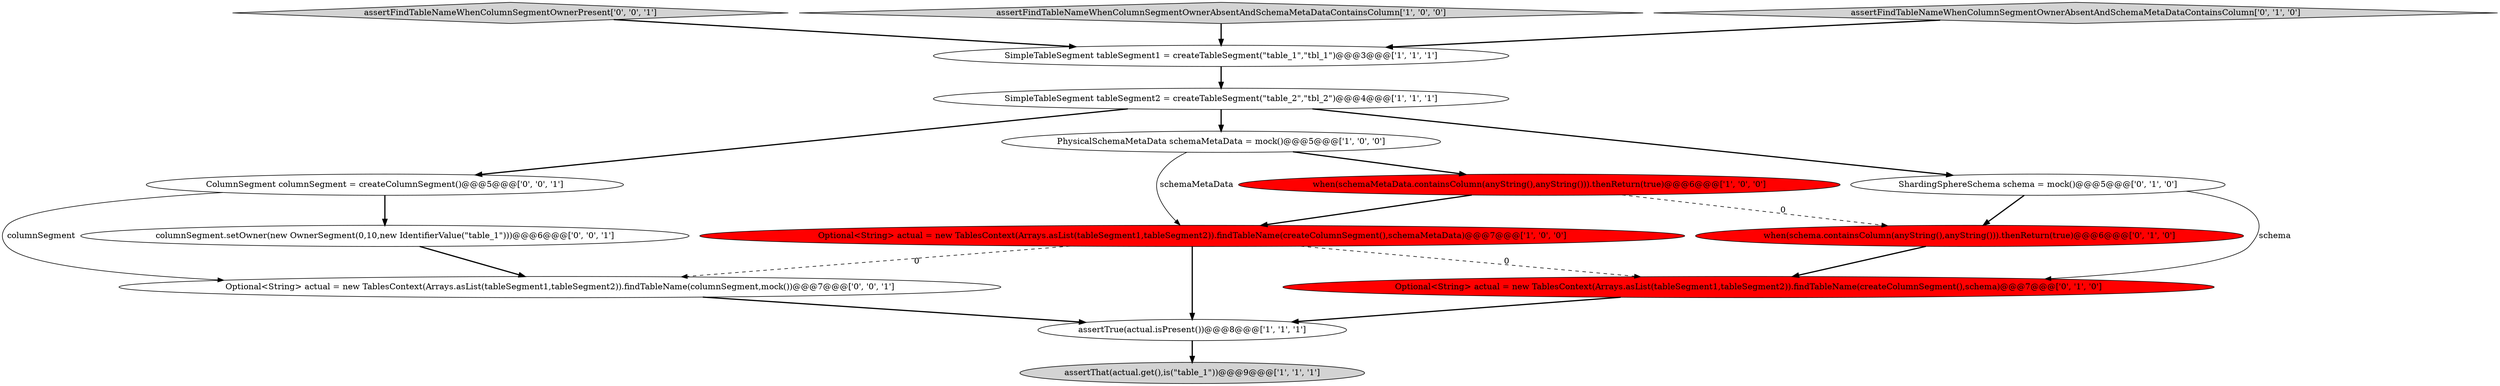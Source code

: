 digraph {
0 [style = filled, label = "PhysicalSchemaMetaData schemaMetaData = mock()@@@5@@@['1', '0', '0']", fillcolor = white, shape = ellipse image = "AAA0AAABBB1BBB"];
1 [style = filled, label = "Optional<String> actual = new TablesContext(Arrays.asList(tableSegment1,tableSegment2)).findTableName(createColumnSegment(),schemaMetaData)@@@7@@@['1', '0', '0']", fillcolor = red, shape = ellipse image = "AAA1AAABBB1BBB"];
14 [style = filled, label = "ColumnSegment columnSegment = createColumnSegment()@@@5@@@['0', '0', '1']", fillcolor = white, shape = ellipse image = "AAA0AAABBB3BBB"];
2 [style = filled, label = "SimpleTableSegment tableSegment1 = createTableSegment(\"table_1\",\"tbl_1\")@@@3@@@['1', '1', '1']", fillcolor = white, shape = ellipse image = "AAA0AAABBB1BBB"];
13 [style = filled, label = "assertFindTableNameWhenColumnSegmentOwnerPresent['0', '0', '1']", fillcolor = lightgray, shape = diamond image = "AAA0AAABBB3BBB"];
3 [style = filled, label = "when(schemaMetaData.containsColumn(anyString(),anyString())).thenReturn(true)@@@6@@@['1', '0', '0']", fillcolor = red, shape = ellipse image = "AAA1AAABBB1BBB"];
4 [style = filled, label = "assertThat(actual.get(),is(\"table_1\"))@@@9@@@['1', '1', '1']", fillcolor = lightgray, shape = ellipse image = "AAA0AAABBB1BBB"];
7 [style = filled, label = "assertFindTableNameWhenColumnSegmentOwnerAbsentAndSchemaMetaDataContainsColumn['1', '0', '0']", fillcolor = lightgray, shape = diamond image = "AAA0AAABBB1BBB"];
8 [style = filled, label = "Optional<String> actual = new TablesContext(Arrays.asList(tableSegment1,tableSegment2)).findTableName(createColumnSegment(),schema)@@@7@@@['0', '1', '0']", fillcolor = red, shape = ellipse image = "AAA1AAABBB2BBB"];
12 [style = filled, label = "Optional<String> actual = new TablesContext(Arrays.asList(tableSegment1,tableSegment2)).findTableName(columnSegment,mock())@@@7@@@['0', '0', '1']", fillcolor = white, shape = ellipse image = "AAA0AAABBB3BBB"];
6 [style = filled, label = "assertTrue(actual.isPresent())@@@8@@@['1', '1', '1']", fillcolor = white, shape = ellipse image = "AAA0AAABBB1BBB"];
9 [style = filled, label = "assertFindTableNameWhenColumnSegmentOwnerAbsentAndSchemaMetaDataContainsColumn['0', '1', '0']", fillcolor = lightgray, shape = diamond image = "AAA0AAABBB2BBB"];
15 [style = filled, label = "columnSegment.setOwner(new OwnerSegment(0,10,new IdentifierValue(\"table_1\")))@@@6@@@['0', '0', '1']", fillcolor = white, shape = ellipse image = "AAA0AAABBB3BBB"];
11 [style = filled, label = "when(schema.containsColumn(anyString(),anyString())).thenReturn(true)@@@6@@@['0', '1', '0']", fillcolor = red, shape = ellipse image = "AAA1AAABBB2BBB"];
10 [style = filled, label = "ShardingSphereSchema schema = mock()@@@5@@@['0', '1', '0']", fillcolor = white, shape = ellipse image = "AAA0AAABBB2BBB"];
5 [style = filled, label = "SimpleTableSegment tableSegment2 = createTableSegment(\"table_2\",\"tbl_2\")@@@4@@@['1', '1', '1']", fillcolor = white, shape = ellipse image = "AAA0AAABBB1BBB"];
0->3 [style = bold, label=""];
5->10 [style = bold, label=""];
0->1 [style = solid, label="schemaMetaData"];
3->1 [style = bold, label=""];
9->2 [style = bold, label=""];
10->8 [style = solid, label="schema"];
8->6 [style = bold, label=""];
5->14 [style = bold, label=""];
12->6 [style = bold, label=""];
1->12 [style = dashed, label="0"];
6->4 [style = bold, label=""];
1->6 [style = bold, label=""];
5->0 [style = bold, label=""];
7->2 [style = bold, label=""];
11->8 [style = bold, label=""];
1->8 [style = dashed, label="0"];
14->15 [style = bold, label=""];
15->12 [style = bold, label=""];
3->11 [style = dashed, label="0"];
14->12 [style = solid, label="columnSegment"];
2->5 [style = bold, label=""];
13->2 [style = bold, label=""];
10->11 [style = bold, label=""];
}
